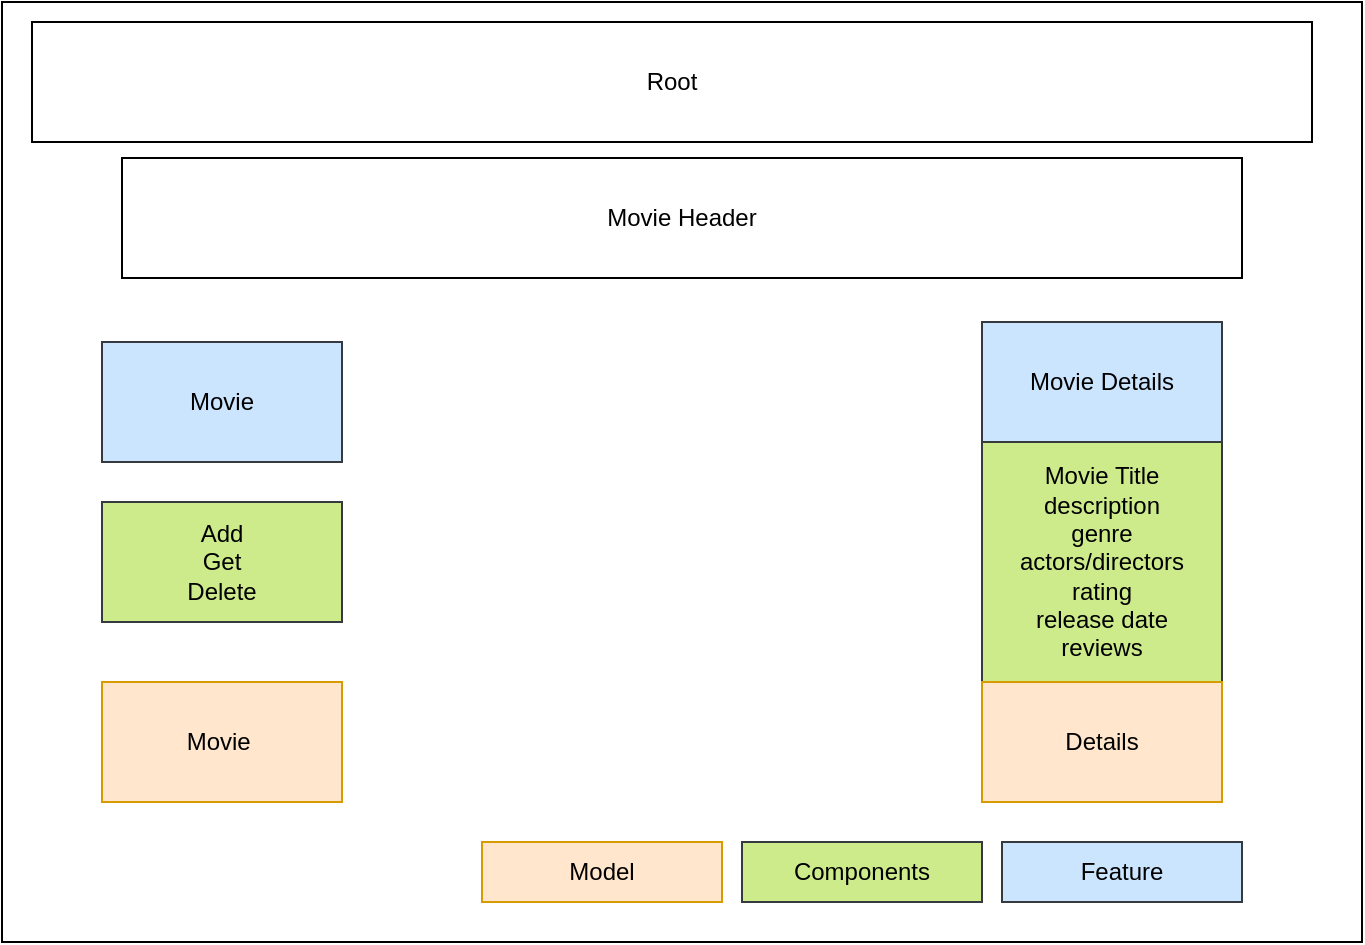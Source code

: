 <mxfile version="14.6.10" type="github">
  <diagram id="w9oiRjePcp_sfF_QTToV" name="Page-1">
    <mxGraphModel dx="946" dy="588" grid="1" gridSize="10" guides="1" tooltips="1" connect="1" arrows="1" fold="1" page="1" pageScale="1" pageWidth="850" pageHeight="1100" math="0" shadow="0">
      <root>
        <mxCell id="0" />
        <mxCell id="1" parent="0" />
        <mxCell id="x6_tpjwbdZrevF93otR9-7" value="" style="rounded=0;whiteSpace=wrap;html=1;" vertex="1" parent="1">
          <mxGeometry x="360" y="270" width="120" height="60" as="geometry" />
        </mxCell>
        <mxCell id="x6_tpjwbdZrevF93otR9-8" value="&lt;span style=&quot;color: rgba(0 , 0 , 0 , 0) ; font-family: monospace ; font-size: 0px&quot;&gt;%3CmxGraphModel%3E%3Croot%3E%3CmxCell%20id%3D%220%22%2F%3E%3CmxCell%20id%3D%221%22%20parent%3D%220%22%2F%3E%3CmxCell%20id%3D%222%22%20value%3D%22Movie%20List%22%20style%3D%22rounded%3D0%3BwhiteSpace%3Dwrap%3Bhtml%3D1%3B%22%20vertex%3D%221%22%20parent%3D%221%22%3E%3CmxGeometry%20x%3D%22140%22%20y%3D%22240%22%20width%3D%22120%22%20height%3D%2260%22%20as%3D%22geometry%22%2F%3E%3C%2FmxCell%3E%3C%2Froot%3E%3C%2FmxGraphModel%3E&lt;/span&gt;" style="rounded=0;whiteSpace=wrap;html=1;" vertex="1" parent="1">
          <mxGeometry x="90" y="150" width="680" height="470" as="geometry" />
        </mxCell>
        <mxCell id="x6_tpjwbdZrevF93otR9-11" value="Movie Header" style="rounded=0;whiteSpace=wrap;html=1;" vertex="1" parent="1">
          <mxGeometry x="150" y="228" width="560" height="60" as="geometry" />
        </mxCell>
        <mxCell id="x6_tpjwbdZrevF93otR9-13" value="Movie" style="rounded=0;whiteSpace=wrap;html=1;fillColor=#cce5ff;strokeColor=#36393d;" vertex="1" parent="1">
          <mxGeometry x="140" y="320" width="120" height="60" as="geometry" />
        </mxCell>
        <mxCell id="x6_tpjwbdZrevF93otR9-15" value="Add&lt;br&gt;Get&lt;br&gt;Delete&lt;br&gt;" style="rounded=0;whiteSpace=wrap;html=1;fillColor=#cdeb8b;strokeColor=#36393d;" vertex="1" parent="1">
          <mxGeometry x="140" y="400" width="120" height="60" as="geometry" />
        </mxCell>
        <mxCell id="x6_tpjwbdZrevF93otR9-17" value="Movie Title&lt;br&gt;description&lt;br&gt;genre&lt;br&gt;actors/directors&lt;br&gt;rating&lt;br&gt;release date&lt;br&gt;reviews" style="rounded=0;whiteSpace=wrap;html=1;fillColor=#cdeb8b;strokeColor=#36393d;" vertex="1" parent="1">
          <mxGeometry x="580" y="345" width="120" height="170" as="geometry" />
        </mxCell>
        <mxCell id="x6_tpjwbdZrevF93otR9-18" value="Movie Details" style="rounded=0;whiteSpace=wrap;html=1;fillColor=#cce5ff;strokeColor=#36393d;" vertex="1" parent="1">
          <mxGeometry x="580" y="310" width="120" height="60" as="geometry" />
        </mxCell>
        <mxCell id="x6_tpjwbdZrevF93otR9-19" value="Movie&amp;nbsp;" style="rounded=0;whiteSpace=wrap;html=1;fillColor=#ffe6cc;strokeColor=#d79b00;" vertex="1" parent="1">
          <mxGeometry x="140" y="490" width="120" height="60" as="geometry" />
        </mxCell>
        <mxCell id="x6_tpjwbdZrevF93otR9-20" value="Details" style="rounded=0;whiteSpace=wrap;html=1;fillColor=#ffe6cc;strokeColor=#d79b00;" vertex="1" parent="1">
          <mxGeometry x="580" y="490" width="120" height="60" as="geometry" />
        </mxCell>
        <mxCell id="x6_tpjwbdZrevF93otR9-21" value="Model" style="rounded=0;whiteSpace=wrap;html=1;fillColor=#ffe6cc;strokeColor=#d79b00;" vertex="1" parent="1">
          <mxGeometry x="330" y="570" width="120" height="30" as="geometry" />
        </mxCell>
        <mxCell id="x6_tpjwbdZrevF93otR9-23" value="Components" style="rounded=0;whiteSpace=wrap;html=1;fillColor=#cdeb8b;strokeColor=#36393d;" vertex="1" parent="1">
          <mxGeometry x="460" y="570" width="120" height="30" as="geometry" />
        </mxCell>
        <mxCell id="x6_tpjwbdZrevF93otR9-24" value="Feature" style="rounded=0;whiteSpace=wrap;html=1;fillColor=#cce5ff;strokeColor=#36393d;" vertex="1" parent="1">
          <mxGeometry x="590" y="570" width="120" height="30" as="geometry" />
        </mxCell>
        <mxCell id="x6_tpjwbdZrevF93otR9-1" value="Root" style="rounded=0;whiteSpace=wrap;html=1;" vertex="1" parent="1">
          <mxGeometry x="105" y="160" width="640" height="60" as="geometry" />
        </mxCell>
      </root>
    </mxGraphModel>
  </diagram>
</mxfile>
